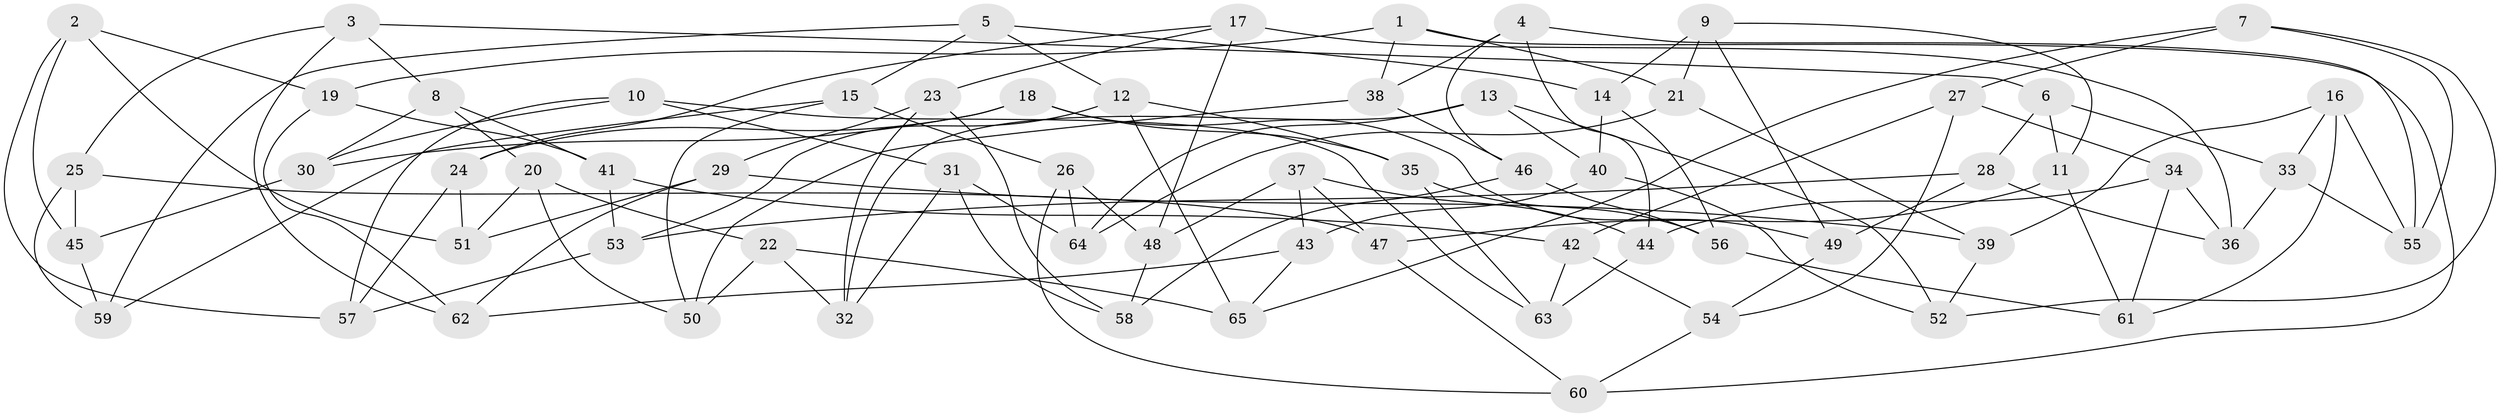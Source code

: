 // coarse degree distribution, {11: 0.02127659574468085, 8: 0.06382978723404255, 4: 0.8297872340425532, 5: 0.02127659574468085, 3: 0.0425531914893617, 6: 0.02127659574468085}
// Generated by graph-tools (version 1.1) at 2025/53/03/04/25 22:53:32]
// undirected, 65 vertices, 130 edges
graph export_dot {
  node [color=gray90,style=filled];
  1;
  2;
  3;
  4;
  5;
  6;
  7;
  8;
  9;
  10;
  11;
  12;
  13;
  14;
  15;
  16;
  17;
  18;
  19;
  20;
  21;
  22;
  23;
  24;
  25;
  26;
  27;
  28;
  29;
  30;
  31;
  32;
  33;
  34;
  35;
  36;
  37;
  38;
  39;
  40;
  41;
  42;
  43;
  44;
  45;
  46;
  47;
  48;
  49;
  50;
  51;
  52;
  53;
  54;
  55;
  56;
  57;
  58;
  59;
  60;
  61;
  62;
  63;
  64;
  65;
  1 -- 21;
  1 -- 60;
  1 -- 19;
  1 -- 38;
  2 -- 45;
  2 -- 51;
  2 -- 19;
  2 -- 57;
  3 -- 6;
  3 -- 8;
  3 -- 25;
  3 -- 62;
  4 -- 44;
  4 -- 55;
  4 -- 46;
  4 -- 38;
  5 -- 12;
  5 -- 59;
  5 -- 15;
  5 -- 14;
  6 -- 11;
  6 -- 28;
  6 -- 33;
  7 -- 65;
  7 -- 52;
  7 -- 55;
  7 -- 27;
  8 -- 30;
  8 -- 20;
  8 -- 41;
  9 -- 14;
  9 -- 49;
  9 -- 21;
  9 -- 11;
  10 -- 63;
  10 -- 31;
  10 -- 57;
  10 -- 30;
  11 -- 47;
  11 -- 61;
  12 -- 65;
  12 -- 53;
  12 -- 35;
  13 -- 32;
  13 -- 64;
  13 -- 52;
  13 -- 40;
  14 -- 40;
  14 -- 56;
  15 -- 26;
  15 -- 59;
  15 -- 50;
  16 -- 55;
  16 -- 33;
  16 -- 39;
  16 -- 61;
  17 -- 36;
  17 -- 23;
  17 -- 24;
  17 -- 48;
  18 -- 49;
  18 -- 35;
  18 -- 30;
  18 -- 24;
  19 -- 41;
  19 -- 62;
  20 -- 22;
  20 -- 51;
  20 -- 50;
  21 -- 39;
  21 -- 64;
  22 -- 50;
  22 -- 65;
  22 -- 32;
  23 -- 58;
  23 -- 32;
  23 -- 29;
  24 -- 51;
  24 -- 57;
  25 -- 59;
  25 -- 45;
  25 -- 47;
  26 -- 60;
  26 -- 48;
  26 -- 64;
  27 -- 42;
  27 -- 54;
  27 -- 34;
  28 -- 53;
  28 -- 36;
  28 -- 49;
  29 -- 39;
  29 -- 62;
  29 -- 51;
  30 -- 45;
  31 -- 58;
  31 -- 64;
  31 -- 32;
  33 -- 55;
  33 -- 36;
  34 -- 36;
  34 -- 61;
  34 -- 44;
  35 -- 63;
  35 -- 56;
  37 -- 43;
  37 -- 44;
  37 -- 47;
  37 -- 48;
  38 -- 50;
  38 -- 46;
  39 -- 52;
  40 -- 52;
  40 -- 43;
  41 -- 53;
  41 -- 42;
  42 -- 54;
  42 -- 63;
  43 -- 65;
  43 -- 62;
  44 -- 63;
  45 -- 59;
  46 -- 58;
  46 -- 56;
  47 -- 60;
  48 -- 58;
  49 -- 54;
  53 -- 57;
  54 -- 60;
  56 -- 61;
}
